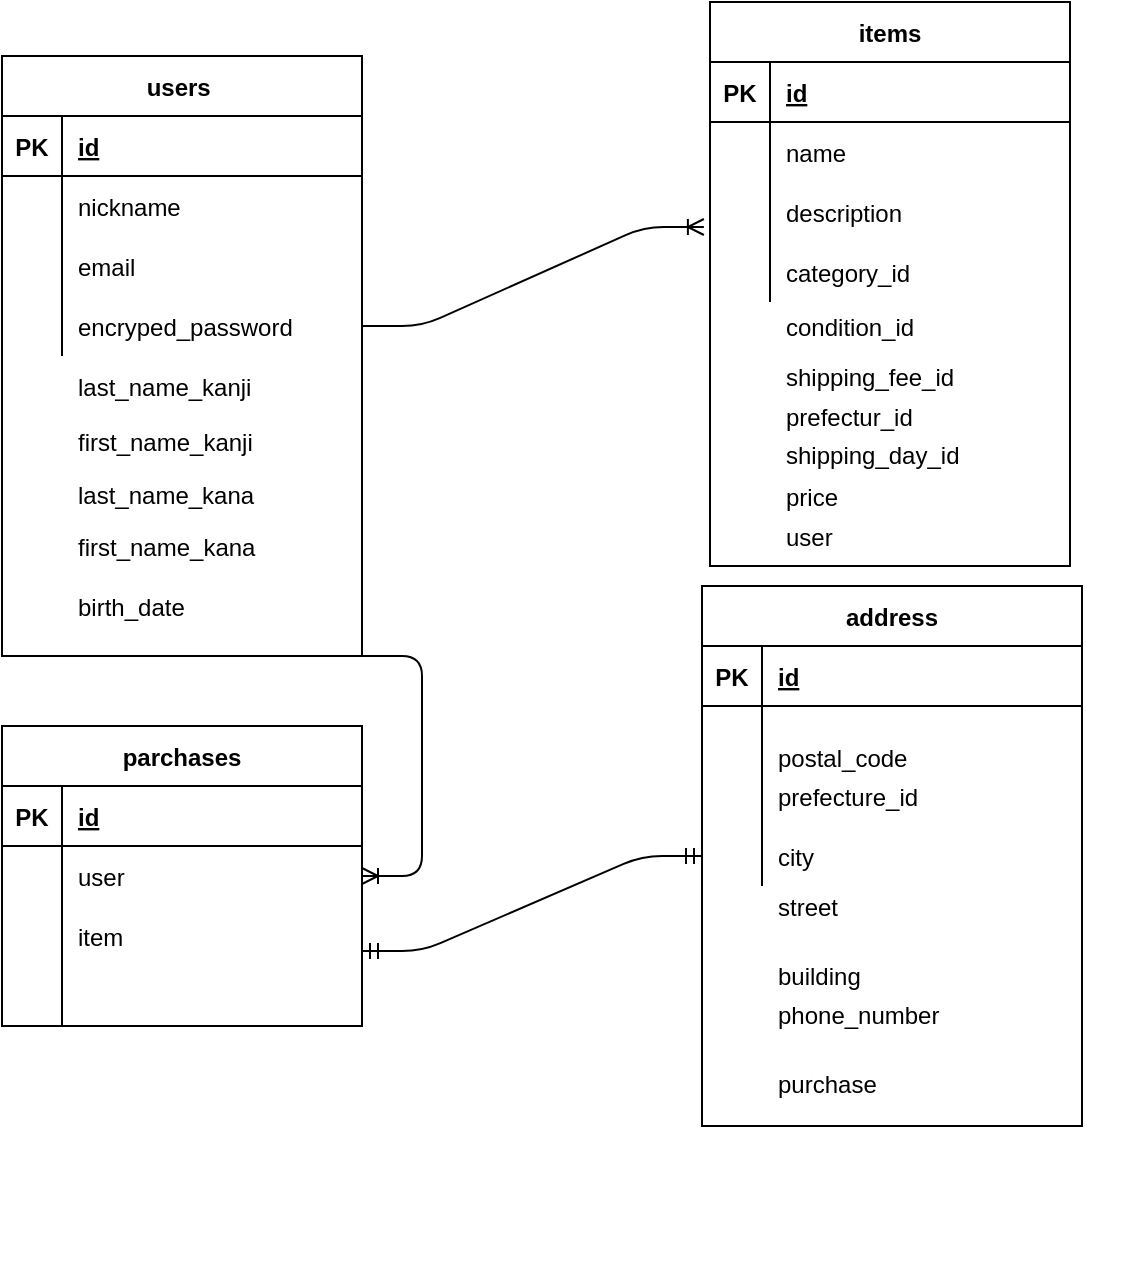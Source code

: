 <mxfile>
    <diagram id="QzKg0W-aCAbnf5n8gHCa" name="ページ1">
        <mxGraphModel dx="1188" dy="561" grid="1" gridSize="10" guides="1" tooltips="1" connect="1" arrows="1" fold="1" page="1" pageScale="1" pageWidth="827" pageHeight="1169" math="0" shadow="0">
            <root>
                <mxCell id="0"/>
                <mxCell id="1" parent="0"/>
                <mxCell id="c6RI3bk43dYXP0PyxnaF-76" value="" style="group" vertex="1" connectable="0" parent="1">
                    <mxGeometry x="60" y="105" width="190" height="615" as="geometry"/>
                </mxCell>
                <mxCell id="c6RI3bk43dYXP0PyxnaF-34" value="users " style="shape=table;startSize=30;container=1;collapsible=1;childLayout=tableLayout;fixedRows=1;rowLines=0;fontStyle=1;align=center;resizeLast=1;" vertex="1" parent="c6RI3bk43dYXP0PyxnaF-76">
                    <mxGeometry width="180" height="300" as="geometry"/>
                </mxCell>
                <mxCell id="c6RI3bk43dYXP0PyxnaF-35" value="" style="shape=tableRow;horizontal=0;startSize=0;swimlaneHead=0;swimlaneBody=0;fillColor=none;collapsible=0;dropTarget=0;points=[[0,0.5],[1,0.5]];portConstraint=eastwest;top=0;left=0;right=0;bottom=1;" vertex="1" parent="c6RI3bk43dYXP0PyxnaF-34">
                    <mxGeometry y="30" width="180" height="30" as="geometry"/>
                </mxCell>
                <mxCell id="c6RI3bk43dYXP0PyxnaF-36" value="PK" style="shape=partialRectangle;connectable=0;fillColor=none;top=0;left=0;bottom=0;right=0;fontStyle=1;overflow=hidden;" vertex="1" parent="c6RI3bk43dYXP0PyxnaF-35">
                    <mxGeometry width="30" height="30" as="geometry">
                        <mxRectangle width="30" height="30" as="alternateBounds"/>
                    </mxGeometry>
                </mxCell>
                <mxCell id="c6RI3bk43dYXP0PyxnaF-37" value="id" style="shape=partialRectangle;connectable=0;fillColor=none;top=0;left=0;bottom=0;right=0;align=left;spacingLeft=6;fontStyle=5;overflow=hidden;" vertex="1" parent="c6RI3bk43dYXP0PyxnaF-35">
                    <mxGeometry x="30" width="150" height="30" as="geometry">
                        <mxRectangle width="150" height="30" as="alternateBounds"/>
                    </mxGeometry>
                </mxCell>
                <mxCell id="c6RI3bk43dYXP0PyxnaF-38" value="" style="shape=tableRow;horizontal=0;startSize=0;swimlaneHead=0;swimlaneBody=0;fillColor=none;collapsible=0;dropTarget=0;points=[[0,0.5],[1,0.5]];portConstraint=eastwest;top=0;left=0;right=0;bottom=0;" vertex="1" parent="c6RI3bk43dYXP0PyxnaF-34">
                    <mxGeometry y="60" width="180" height="30" as="geometry"/>
                </mxCell>
                <mxCell id="c6RI3bk43dYXP0PyxnaF-39" value="" style="shape=partialRectangle;connectable=0;fillColor=none;top=0;left=0;bottom=0;right=0;editable=1;overflow=hidden;" vertex="1" parent="c6RI3bk43dYXP0PyxnaF-38">
                    <mxGeometry width="30" height="30" as="geometry">
                        <mxRectangle width="30" height="30" as="alternateBounds"/>
                    </mxGeometry>
                </mxCell>
                <mxCell id="c6RI3bk43dYXP0PyxnaF-40" value="nickname   " style="shape=partialRectangle;connectable=0;fillColor=none;top=0;left=0;bottom=0;right=0;align=left;spacingLeft=6;overflow=hidden;" vertex="1" parent="c6RI3bk43dYXP0PyxnaF-38">
                    <mxGeometry x="30" width="150" height="30" as="geometry">
                        <mxRectangle width="150" height="30" as="alternateBounds"/>
                    </mxGeometry>
                </mxCell>
                <mxCell id="c6RI3bk43dYXP0PyxnaF-41" value="" style="shape=tableRow;horizontal=0;startSize=0;swimlaneHead=0;swimlaneBody=0;fillColor=none;collapsible=0;dropTarget=0;points=[[0,0.5],[1,0.5]];portConstraint=eastwest;top=0;left=0;right=0;bottom=0;" vertex="1" parent="c6RI3bk43dYXP0PyxnaF-34">
                    <mxGeometry y="90" width="180" height="30" as="geometry"/>
                </mxCell>
                <mxCell id="c6RI3bk43dYXP0PyxnaF-42" value="" style="shape=partialRectangle;connectable=0;fillColor=none;top=0;left=0;bottom=0;right=0;editable=1;overflow=hidden;" vertex="1" parent="c6RI3bk43dYXP0PyxnaF-41">
                    <mxGeometry width="30" height="30" as="geometry">
                        <mxRectangle width="30" height="30" as="alternateBounds"/>
                    </mxGeometry>
                </mxCell>
                <mxCell id="c6RI3bk43dYXP0PyxnaF-43" value="email" style="shape=partialRectangle;connectable=0;fillColor=none;top=0;left=0;bottom=0;right=0;align=left;spacingLeft=6;overflow=hidden;" vertex="1" parent="c6RI3bk43dYXP0PyxnaF-41">
                    <mxGeometry x="30" width="150" height="30" as="geometry">
                        <mxRectangle width="150" height="30" as="alternateBounds"/>
                    </mxGeometry>
                </mxCell>
                <mxCell id="c6RI3bk43dYXP0PyxnaF-44" value="" style="shape=tableRow;horizontal=0;startSize=0;swimlaneHead=0;swimlaneBody=0;fillColor=none;collapsible=0;dropTarget=0;points=[[0,0.5],[1,0.5]];portConstraint=eastwest;top=0;left=0;right=0;bottom=0;" vertex="1" parent="c6RI3bk43dYXP0PyxnaF-34">
                    <mxGeometry y="120" width="180" height="30" as="geometry"/>
                </mxCell>
                <mxCell id="c6RI3bk43dYXP0PyxnaF-45" value="" style="shape=partialRectangle;connectable=0;fillColor=none;top=0;left=0;bottom=0;right=0;editable=1;overflow=hidden;" vertex="1" parent="c6RI3bk43dYXP0PyxnaF-44">
                    <mxGeometry width="30" height="30" as="geometry">
                        <mxRectangle width="30" height="30" as="alternateBounds"/>
                    </mxGeometry>
                </mxCell>
                <mxCell id="c6RI3bk43dYXP0PyxnaF-46" value="encryped_password" style="shape=partialRectangle;connectable=0;fillColor=none;top=0;left=0;bottom=0;right=0;align=left;spacingLeft=6;overflow=hidden;" vertex="1" parent="c6RI3bk43dYXP0PyxnaF-44">
                    <mxGeometry x="30" width="150" height="30" as="geometry">
                        <mxRectangle width="150" height="30" as="alternateBounds"/>
                    </mxGeometry>
                </mxCell>
                <mxCell id="c6RI3bk43dYXP0PyxnaF-73" value="last_name_kanji" style="shape=partialRectangle;connectable=0;fillColor=none;top=0;left=0;bottom=0;right=0;align=left;spacingLeft=6;overflow=hidden;" vertex="1" parent="c6RI3bk43dYXP0PyxnaF-76">
                    <mxGeometry x="30" y="144.998" width="150" height="39.828" as="geometry">
                        <mxRectangle width="150" height="30" as="alternateBounds"/>
                    </mxGeometry>
                </mxCell>
                <mxCell id="c6RI3bk43dYXP0PyxnaF-74" value="" style="shape=partialRectangle;connectable=0;fillColor=none;top=0;left=0;bottom=0;right=0;align=left;spacingLeft=6;overflow=hidden;" vertex="1" parent="c6RI3bk43dYXP0PyxnaF-76">
                    <mxGeometry x="30" y="238.966" width="150" height="39.828" as="geometry">
                        <mxRectangle width="150" height="30" as="alternateBounds"/>
                    </mxGeometry>
                </mxCell>
                <mxCell id="c6RI3bk43dYXP0PyxnaF-116" value="last_name_kana" style="shape=partialRectangle;connectable=0;fillColor=none;top=0;left=0;bottom=0;right=0;align=left;spacingLeft=6;overflow=hidden;" vertex="1" parent="c6RI3bk43dYXP0PyxnaF-76">
                    <mxGeometry x="30" y="199.136" width="150" height="39.828" as="geometry">
                        <mxRectangle width="150" height="30" as="alternateBounds"/>
                    </mxGeometry>
                </mxCell>
                <mxCell id="c6RI3bk43dYXP0PyxnaF-117" value="birth_date" style="shape=partialRectangle;connectable=0;fillColor=none;top=0;left=0;bottom=0;right=0;align=left;spacingLeft=6;overflow=hidden;" vertex="1" parent="c6RI3bk43dYXP0PyxnaF-76">
                    <mxGeometry x="30" y="255.003" width="150" height="39.828" as="geometry">
                        <mxRectangle width="150" height="30" as="alternateBounds"/>
                    </mxGeometry>
                </mxCell>
                <mxCell id="c6RI3bk43dYXP0PyxnaF-128" value="first_name_kanji" style="shape=partialRectangle;connectable=0;fillColor=none;top=0;left=0;bottom=0;right=0;align=left;spacingLeft=6;overflow=hidden;" vertex="1" parent="c6RI3bk43dYXP0PyxnaF-76">
                    <mxGeometry x="30" y="172.588" width="150" height="39.828" as="geometry">
                        <mxRectangle width="150" height="30" as="alternateBounds"/>
                    </mxGeometry>
                </mxCell>
                <mxCell id="c6RI3bk43dYXP0PyxnaF-129" value="first_name_kana" style="shape=partialRectangle;connectable=0;fillColor=none;top=0;left=0;bottom=0;right=0;align=left;spacingLeft=6;overflow=hidden;" vertex="1" parent="c6RI3bk43dYXP0PyxnaF-76">
                    <mxGeometry x="30" y="224.996" width="150" height="39.828" as="geometry">
                        <mxRectangle width="150" height="30" as="alternateBounds"/>
                    </mxGeometry>
                </mxCell>
                <mxCell id="c6RI3bk43dYXP0PyxnaF-82" value="" style="group" vertex="1" connectable="0" parent="c6RI3bk43dYXP0PyxnaF-76">
                    <mxGeometry y="335" width="180" height="280" as="geometry"/>
                </mxCell>
                <mxCell id="c6RI3bk43dYXP0PyxnaF-83" value="parchases" style="shape=table;startSize=30;container=1;collapsible=1;childLayout=tableLayout;fixedRows=1;rowLines=0;fontStyle=1;align=center;resizeLast=1;" vertex="1" parent="c6RI3bk43dYXP0PyxnaF-82">
                    <mxGeometry width="180" height="150" as="geometry"/>
                </mxCell>
                <mxCell id="c6RI3bk43dYXP0PyxnaF-84" value="" style="shape=tableRow;horizontal=0;startSize=0;swimlaneHead=0;swimlaneBody=0;fillColor=none;collapsible=0;dropTarget=0;points=[[0,0.5],[1,0.5]];portConstraint=eastwest;top=0;left=0;right=0;bottom=1;" vertex="1" parent="c6RI3bk43dYXP0PyxnaF-83">
                    <mxGeometry y="30" width="180" height="30" as="geometry"/>
                </mxCell>
                <mxCell id="c6RI3bk43dYXP0PyxnaF-85" value="PK" style="shape=partialRectangle;connectable=0;fillColor=none;top=0;left=0;bottom=0;right=0;fontStyle=1;overflow=hidden;" vertex="1" parent="c6RI3bk43dYXP0PyxnaF-84">
                    <mxGeometry width="30" height="30" as="geometry">
                        <mxRectangle width="30" height="30" as="alternateBounds"/>
                    </mxGeometry>
                </mxCell>
                <mxCell id="c6RI3bk43dYXP0PyxnaF-86" value="id" style="shape=partialRectangle;connectable=0;fillColor=none;top=0;left=0;bottom=0;right=0;align=left;spacingLeft=6;fontStyle=5;overflow=hidden;" vertex="1" parent="c6RI3bk43dYXP0PyxnaF-84">
                    <mxGeometry x="30" width="150" height="30" as="geometry">
                        <mxRectangle width="150" height="30" as="alternateBounds"/>
                    </mxGeometry>
                </mxCell>
                <mxCell id="c6RI3bk43dYXP0PyxnaF-87" value="" style="shape=tableRow;horizontal=0;startSize=0;swimlaneHead=0;swimlaneBody=0;fillColor=none;collapsible=0;dropTarget=0;points=[[0,0.5],[1,0.5]];portConstraint=eastwest;top=0;left=0;right=0;bottom=0;" vertex="1" parent="c6RI3bk43dYXP0PyxnaF-83">
                    <mxGeometry y="60" width="180" height="30" as="geometry"/>
                </mxCell>
                <mxCell id="c6RI3bk43dYXP0PyxnaF-88" value="" style="shape=partialRectangle;connectable=0;fillColor=none;top=0;left=0;bottom=0;right=0;editable=1;overflow=hidden;" vertex="1" parent="c6RI3bk43dYXP0PyxnaF-87">
                    <mxGeometry width="30" height="30" as="geometry">
                        <mxRectangle width="30" height="30" as="alternateBounds"/>
                    </mxGeometry>
                </mxCell>
                <mxCell id="c6RI3bk43dYXP0PyxnaF-89" value="user" style="shape=partialRectangle;connectable=0;fillColor=none;top=0;left=0;bottom=0;right=0;align=left;spacingLeft=6;overflow=hidden;" vertex="1" parent="c6RI3bk43dYXP0PyxnaF-87">
                    <mxGeometry x="30" width="150" height="30" as="geometry">
                        <mxRectangle width="150" height="30" as="alternateBounds"/>
                    </mxGeometry>
                </mxCell>
                <mxCell id="c6RI3bk43dYXP0PyxnaF-90" value="" style="shape=tableRow;horizontal=0;startSize=0;swimlaneHead=0;swimlaneBody=0;fillColor=none;collapsible=0;dropTarget=0;points=[[0,0.5],[1,0.5]];portConstraint=eastwest;top=0;left=0;right=0;bottom=0;" vertex="1" parent="c6RI3bk43dYXP0PyxnaF-83">
                    <mxGeometry y="90" width="180" height="30" as="geometry"/>
                </mxCell>
                <mxCell id="c6RI3bk43dYXP0PyxnaF-91" value="" style="shape=partialRectangle;connectable=0;fillColor=none;top=0;left=0;bottom=0;right=0;editable=1;overflow=hidden;" vertex="1" parent="c6RI3bk43dYXP0PyxnaF-90">
                    <mxGeometry width="30" height="30" as="geometry">
                        <mxRectangle width="30" height="30" as="alternateBounds"/>
                    </mxGeometry>
                </mxCell>
                <mxCell id="c6RI3bk43dYXP0PyxnaF-92" value="item" style="shape=partialRectangle;connectable=0;fillColor=none;top=0;left=0;bottom=0;right=0;align=left;spacingLeft=6;overflow=hidden;" vertex="1" parent="c6RI3bk43dYXP0PyxnaF-90">
                    <mxGeometry x="30" width="150" height="30" as="geometry">
                        <mxRectangle width="150" height="30" as="alternateBounds"/>
                    </mxGeometry>
                </mxCell>
                <mxCell id="c6RI3bk43dYXP0PyxnaF-93" value="" style="shape=tableRow;horizontal=0;startSize=0;swimlaneHead=0;swimlaneBody=0;fillColor=none;collapsible=0;dropTarget=0;points=[[0,0.5],[1,0.5]];portConstraint=eastwest;top=0;left=0;right=0;bottom=0;" vertex="1" parent="c6RI3bk43dYXP0PyxnaF-83">
                    <mxGeometry y="120" width="180" height="30" as="geometry"/>
                </mxCell>
                <mxCell id="c6RI3bk43dYXP0PyxnaF-94" value="" style="shape=partialRectangle;connectable=0;fillColor=none;top=0;left=0;bottom=0;right=0;editable=1;overflow=hidden;" vertex="1" parent="c6RI3bk43dYXP0PyxnaF-93">
                    <mxGeometry width="30" height="30" as="geometry">
                        <mxRectangle width="30" height="30" as="alternateBounds"/>
                    </mxGeometry>
                </mxCell>
                <mxCell id="c6RI3bk43dYXP0PyxnaF-95" value="" style="shape=partialRectangle;connectable=0;fillColor=none;top=0;left=0;bottom=0;right=0;align=left;spacingLeft=6;overflow=hidden;" vertex="1" parent="c6RI3bk43dYXP0PyxnaF-93">
                    <mxGeometry x="30" width="150" height="30" as="geometry">
                        <mxRectangle width="150" height="30" as="alternateBounds"/>
                    </mxGeometry>
                </mxCell>
                <mxCell id="c6RI3bk43dYXP0PyxnaF-96" value="" style="shape=partialRectangle;connectable=0;fillColor=none;top=0;left=0;bottom=0;right=0;align=left;spacingLeft=6;overflow=hidden;" vertex="1" parent="c6RI3bk43dYXP0PyxnaF-82">
                    <mxGeometry x="30" y="145" width="150" height="30" as="geometry">
                        <mxRectangle width="150" height="30" as="alternateBounds"/>
                    </mxGeometry>
                </mxCell>
                <mxCell id="c6RI3bk43dYXP0PyxnaF-125" value="" style="edgeStyle=entityRelationEdgeStyle;fontSize=12;html=1;endArrow=ERoneToMany;exitX=1;exitY=1;exitDx=0;exitDy=0;" edge="1" parent="c6RI3bk43dYXP0PyxnaF-76" source="c6RI3bk43dYXP0PyxnaF-34" target="c6RI3bk43dYXP0PyxnaF-83">
                    <mxGeometry width="100" height="100" relative="1" as="geometry">
                        <mxPoint x="100" y="235" as="sourcePoint"/>
                        <mxPoint x="-20" y="435" as="targetPoint"/>
                    </mxGeometry>
                </mxCell>
                <mxCell id="c6RI3bk43dYXP0PyxnaF-78" value="" style="shape=partialRectangle;connectable=0;fillColor=none;top=0;left=0;bottom=0;right=0;align=left;spacingLeft=6;overflow=hidden;" vertex="1" parent="1">
                    <mxGeometry x="310" y="320" width="150" height="30" as="geometry">
                        <mxRectangle width="150" height="30" as="alternateBounds"/>
                    </mxGeometry>
                </mxCell>
                <mxCell id="c6RI3bk43dYXP0PyxnaF-81" value="" style="group" vertex="1" connectable="0" parent="1">
                    <mxGeometry x="414" y="80" width="180" height="290" as="geometry"/>
                </mxCell>
                <mxCell id="c6RI3bk43dYXP0PyxnaF-77" value="condition_id" style="shape=partialRectangle;connectable=0;fillColor=none;top=0;left=0;bottom=0;right=0;align=left;spacingLeft=6;overflow=hidden;" vertex="1" parent="c6RI3bk43dYXP0PyxnaF-81">
                    <mxGeometry x="30" y="145" width="150" height="30" as="geometry">
                        <mxRectangle width="150" height="30" as="alternateBounds"/>
                    </mxGeometry>
                </mxCell>
                <mxCell id="c6RI3bk43dYXP0PyxnaF-79" value="price" style="shape=partialRectangle;connectable=0;fillColor=none;top=0;left=0;bottom=0;right=0;align=left;spacingLeft=6;overflow=hidden;" vertex="1" parent="c6RI3bk43dYXP0PyxnaF-81">
                    <mxGeometry x="30" y="230" width="150" height="30" as="geometry">
                        <mxRectangle width="150" height="30" as="alternateBounds"/>
                    </mxGeometry>
                </mxCell>
                <mxCell id="c6RI3bk43dYXP0PyxnaF-80" value="user" style="shape=partialRectangle;connectable=0;fillColor=none;top=0;left=0;bottom=0;right=0;align=left;spacingLeft=6;overflow=hidden;" vertex="1" parent="c6RI3bk43dYXP0PyxnaF-81">
                    <mxGeometry x="30" y="250" width="150" height="30" as="geometry">
                        <mxRectangle width="150" height="30" as="alternateBounds"/>
                    </mxGeometry>
                </mxCell>
                <mxCell id="c6RI3bk43dYXP0PyxnaF-120" value="" style="shape=partialRectangle;connectable=0;fillColor=none;top=0;left=0;bottom=0;right=0;align=left;spacingLeft=6;overflow=hidden;" vertex="1" parent="c6RI3bk43dYXP0PyxnaF-81">
                    <mxGeometry x="-94" y="260" width="150" height="30" as="geometry">
                        <mxRectangle width="150" height="30" as="alternateBounds"/>
                    </mxGeometry>
                </mxCell>
                <mxCell id="c6RI3bk43dYXP0PyxnaF-130" value="shipping_fee_id" style="shape=partialRectangle;connectable=0;fillColor=none;top=0;left=0;bottom=0;right=0;align=left;spacingLeft=6;overflow=hidden;" vertex="1" parent="c6RI3bk43dYXP0PyxnaF-81">
                    <mxGeometry x="30" y="170" width="150" height="30" as="geometry">
                        <mxRectangle width="150" height="30" as="alternateBounds"/>
                    </mxGeometry>
                </mxCell>
                <mxCell id="c6RI3bk43dYXP0PyxnaF-131" value="prefectur_id" style="shape=partialRectangle;connectable=0;fillColor=none;top=0;left=0;bottom=0;right=0;align=left;spacingLeft=6;overflow=hidden;" vertex="1" parent="c6RI3bk43dYXP0PyxnaF-81">
                    <mxGeometry x="30" y="190" width="150" height="30" as="geometry">
                        <mxRectangle width="150" height="30" as="alternateBounds"/>
                    </mxGeometry>
                </mxCell>
                <mxCell id="c6RI3bk43dYXP0PyxnaF-99" value="" style="group" vertex="1" connectable="0" parent="1">
                    <mxGeometry x="410" y="370" width="210" height="320" as="geometry"/>
                </mxCell>
                <mxCell id="c6RI3bk43dYXP0PyxnaF-100" value="address" style="shape=table;startSize=30;container=1;collapsible=1;childLayout=tableLayout;fixedRows=1;rowLines=0;fontStyle=1;align=center;resizeLast=1;" vertex="1" parent="c6RI3bk43dYXP0PyxnaF-99">
                    <mxGeometry width="190" height="270" as="geometry"/>
                </mxCell>
                <mxCell id="c6RI3bk43dYXP0PyxnaF-101" value="" style="shape=tableRow;horizontal=0;startSize=0;swimlaneHead=0;swimlaneBody=0;fillColor=none;collapsible=0;dropTarget=0;points=[[0,0.5],[1,0.5]];portConstraint=eastwest;top=0;left=0;right=0;bottom=1;" vertex="1" parent="c6RI3bk43dYXP0PyxnaF-100">
                    <mxGeometry y="30" width="190" height="30" as="geometry"/>
                </mxCell>
                <mxCell id="c6RI3bk43dYXP0PyxnaF-102" value="PK" style="shape=partialRectangle;connectable=0;fillColor=none;top=0;left=0;bottom=0;right=0;fontStyle=1;overflow=hidden;" vertex="1" parent="c6RI3bk43dYXP0PyxnaF-101">
                    <mxGeometry width="30" height="30" as="geometry">
                        <mxRectangle width="30" height="30" as="alternateBounds"/>
                    </mxGeometry>
                </mxCell>
                <mxCell id="c6RI3bk43dYXP0PyxnaF-103" value="id" style="shape=partialRectangle;connectable=0;fillColor=none;top=0;left=0;bottom=0;right=0;align=left;spacingLeft=6;fontStyle=5;overflow=hidden;" vertex="1" parent="c6RI3bk43dYXP0PyxnaF-101">
                    <mxGeometry x="30" width="160" height="30" as="geometry">
                        <mxRectangle width="160" height="30" as="alternateBounds"/>
                    </mxGeometry>
                </mxCell>
                <mxCell id="c6RI3bk43dYXP0PyxnaF-107" value="" style="shape=tableRow;horizontal=0;startSize=0;swimlaneHead=0;swimlaneBody=0;fillColor=none;collapsible=0;dropTarget=0;points=[[0,0.5],[1,0.5]];portConstraint=eastwest;top=0;left=0;right=0;bottom=0;" vertex="1" parent="c6RI3bk43dYXP0PyxnaF-100">
                    <mxGeometry y="60" width="190" height="30" as="geometry"/>
                </mxCell>
                <mxCell id="c6RI3bk43dYXP0PyxnaF-108" value="" style="shape=partialRectangle;connectable=0;fillColor=none;top=0;left=0;bottom=0;right=0;editable=1;overflow=hidden;" vertex="1" parent="c6RI3bk43dYXP0PyxnaF-107">
                    <mxGeometry width="30" height="30" as="geometry">
                        <mxRectangle width="30" height="30" as="alternateBounds"/>
                    </mxGeometry>
                </mxCell>
                <mxCell id="c6RI3bk43dYXP0PyxnaF-109" value="" style="shape=partialRectangle;connectable=0;fillColor=none;top=0;left=0;bottom=0;right=0;align=left;spacingLeft=6;overflow=hidden;" vertex="1" parent="c6RI3bk43dYXP0PyxnaF-107">
                    <mxGeometry x="30" width="160" height="30" as="geometry">
                        <mxRectangle width="160" height="30" as="alternateBounds"/>
                    </mxGeometry>
                </mxCell>
                <mxCell id="c6RI3bk43dYXP0PyxnaF-110" value="" style="shape=tableRow;horizontal=0;startSize=0;swimlaneHead=0;swimlaneBody=0;fillColor=none;collapsible=0;dropTarget=0;points=[[0,0.5],[1,0.5]];portConstraint=eastwest;top=0;left=0;right=0;bottom=0;" vertex="1" parent="c6RI3bk43dYXP0PyxnaF-100">
                    <mxGeometry y="90" width="190" height="30" as="geometry"/>
                </mxCell>
                <mxCell id="c6RI3bk43dYXP0PyxnaF-111" value="" style="shape=partialRectangle;connectable=0;fillColor=none;top=0;left=0;bottom=0;right=0;editable=1;overflow=hidden;" vertex="1" parent="c6RI3bk43dYXP0PyxnaF-110">
                    <mxGeometry width="30" height="30" as="geometry">
                        <mxRectangle width="30" height="30" as="alternateBounds"/>
                    </mxGeometry>
                </mxCell>
                <mxCell id="c6RI3bk43dYXP0PyxnaF-112" value="prefecture_id" style="shape=partialRectangle;connectable=0;fillColor=none;top=0;left=0;bottom=0;right=0;align=left;spacingLeft=6;overflow=hidden;" vertex="1" parent="c6RI3bk43dYXP0PyxnaF-110">
                    <mxGeometry x="30" width="160" height="30" as="geometry">
                        <mxRectangle width="160" height="30" as="alternateBounds"/>
                    </mxGeometry>
                </mxCell>
                <mxCell id="c6RI3bk43dYXP0PyxnaF-104" value="" style="shape=tableRow;horizontal=0;startSize=0;swimlaneHead=0;swimlaneBody=0;fillColor=none;collapsible=0;dropTarget=0;points=[[0,0.5],[1,0.5]];portConstraint=eastwest;top=0;left=0;right=0;bottom=0;" vertex="1" parent="c6RI3bk43dYXP0PyxnaF-100">
                    <mxGeometry y="120" width="190" height="30" as="geometry"/>
                </mxCell>
                <mxCell id="c6RI3bk43dYXP0PyxnaF-105" value="" style="shape=partialRectangle;connectable=0;fillColor=none;top=0;left=0;bottom=0;right=0;editable=1;overflow=hidden;" vertex="1" parent="c6RI3bk43dYXP0PyxnaF-104">
                    <mxGeometry width="30" height="30" as="geometry">
                        <mxRectangle width="30" height="30" as="alternateBounds"/>
                    </mxGeometry>
                </mxCell>
                <mxCell id="c6RI3bk43dYXP0PyxnaF-106" value="city" style="shape=partialRectangle;connectable=0;fillColor=none;top=0;left=0;bottom=0;right=0;align=left;spacingLeft=6;overflow=hidden;" vertex="1" parent="c6RI3bk43dYXP0PyxnaF-104">
                    <mxGeometry x="30" width="160" height="30" as="geometry">
                        <mxRectangle width="160" height="30" as="alternateBounds"/>
                    </mxGeometry>
                </mxCell>
                <mxCell id="c6RI3bk43dYXP0PyxnaF-113" value="postal_code" style="shape=partialRectangle;connectable=0;fillColor=none;top=0;left=0;bottom=0;right=0;align=left;spacingLeft=6;overflow=hidden;" vertex="1" parent="c6RI3bk43dYXP0PyxnaF-99">
                    <mxGeometry x="30" y="68.571" width="150" height="34.286" as="geometry">
                        <mxRectangle width="150" height="30" as="alternateBounds"/>
                    </mxGeometry>
                </mxCell>
                <mxCell id="c6RI3bk43dYXP0PyxnaF-114" value="street" style="shape=partialRectangle;connectable=0;fillColor=none;top=0;left=0;bottom=0;right=0;align=left;spacingLeft=6;overflow=hidden;" vertex="1" parent="c6RI3bk43dYXP0PyxnaF-99">
                    <mxGeometry x="30" y="142.859" width="150" height="34.286" as="geometry">
                        <mxRectangle width="150" height="30" as="alternateBounds"/>
                    </mxGeometry>
                </mxCell>
                <mxCell id="c6RI3bk43dYXP0PyxnaF-115" value="building" style="shape=partialRectangle;connectable=0;fillColor=none;top=0;left=0;bottom=0;right=0;align=left;spacingLeft=6;overflow=hidden;" vertex="1" parent="c6RI3bk43dYXP0PyxnaF-99">
                    <mxGeometry x="30" y="177.149" width="150" height="34.286" as="geometry">
                        <mxRectangle width="150" height="30" as="alternateBounds"/>
                    </mxGeometry>
                </mxCell>
                <mxCell id="c6RI3bk43dYXP0PyxnaF-118" value="phone_number" style="shape=partialRectangle;connectable=0;fillColor=none;top=0;left=0;bottom=0;right=0;align=left;spacingLeft=6;overflow=hidden;" vertex="1" parent="c6RI3bk43dYXP0PyxnaF-99">
                    <mxGeometry x="30" y="197" width="150" height="34.286" as="geometry">
                        <mxRectangle width="150" height="30" as="alternateBounds"/>
                    </mxGeometry>
                </mxCell>
                <mxCell id="c6RI3bk43dYXP0PyxnaF-119" value="purchase" style="shape=partialRectangle;connectable=0;fillColor=none;top=0;left=0;bottom=0;right=0;align=left;spacingLeft=6;overflow=hidden;" vertex="1" parent="c6RI3bk43dYXP0PyxnaF-99">
                    <mxGeometry x="30" y="231.286" width="150" height="34.286" as="geometry">
                        <mxRectangle width="150" height="30" as="alternateBounds"/>
                    </mxGeometry>
                </mxCell>
                <mxCell id="c6RI3bk43dYXP0PyxnaF-123" value="" style="edgeStyle=entityRelationEdgeStyle;fontSize=12;html=1;endArrow=ERoneToMany;exitX=1;exitY=0.5;exitDx=0;exitDy=0;entryX=-0.017;entryY=0.75;entryDx=0;entryDy=0;entryPerimeter=0;" edge="1" parent="1" source="c6RI3bk43dYXP0PyxnaF-44" target="c6RI3bk43dYXP0PyxnaF-28">
                    <mxGeometry width="100" height="100" relative="1" as="geometry">
                        <mxPoint x="280" y="310" as="sourcePoint"/>
                        <mxPoint x="370" y="550" as="targetPoint"/>
                    </mxGeometry>
                </mxCell>
                <mxCell id="c6RI3bk43dYXP0PyxnaF-127" value="" style="edgeStyle=entityRelationEdgeStyle;fontSize=12;html=1;endArrow=ERmandOne;startArrow=ERmandOne;exitX=1;exitY=0.75;exitDx=0;exitDy=0;entryX=0;entryY=0.5;entryDx=0;entryDy=0;" edge="1" parent="1" source="c6RI3bk43dYXP0PyxnaF-83" target="c6RI3bk43dYXP0PyxnaF-104">
                    <mxGeometry width="100" height="100" relative="1" as="geometry">
                        <mxPoint x="240" y="670" as="sourcePoint"/>
                        <mxPoint x="340" y="330" as="targetPoint"/>
                    </mxGeometry>
                </mxCell>
                <mxCell id="c6RI3bk43dYXP0PyxnaF-21" value="items" style="shape=table;startSize=30;container=1;collapsible=1;childLayout=tableLayout;fixedRows=1;rowLines=0;fontStyle=1;align=center;resizeLast=1;" vertex="1" parent="1">
                    <mxGeometry x="414" y="78" width="180" height="282" as="geometry"/>
                </mxCell>
                <mxCell id="c6RI3bk43dYXP0PyxnaF-22" value="" style="shape=tableRow;horizontal=0;startSize=0;swimlaneHead=0;swimlaneBody=0;fillColor=none;collapsible=0;dropTarget=0;points=[[0,0.5],[1,0.5]];portConstraint=eastwest;top=0;left=0;right=0;bottom=1;" vertex="1" parent="c6RI3bk43dYXP0PyxnaF-21">
                    <mxGeometry y="30" width="180" height="30" as="geometry"/>
                </mxCell>
                <mxCell id="c6RI3bk43dYXP0PyxnaF-23" value="PK" style="shape=partialRectangle;connectable=0;fillColor=none;top=0;left=0;bottom=0;right=0;fontStyle=1;overflow=hidden;" vertex="1" parent="c6RI3bk43dYXP0PyxnaF-22">
                    <mxGeometry width="30" height="30" as="geometry">
                        <mxRectangle width="30" height="30" as="alternateBounds"/>
                    </mxGeometry>
                </mxCell>
                <mxCell id="c6RI3bk43dYXP0PyxnaF-24" value="id" style="shape=partialRectangle;connectable=0;fillColor=none;top=0;left=0;bottom=0;right=0;align=left;spacingLeft=6;fontStyle=5;overflow=hidden;" vertex="1" parent="c6RI3bk43dYXP0PyxnaF-22">
                    <mxGeometry x="30" width="150" height="30" as="geometry">
                        <mxRectangle width="150" height="30" as="alternateBounds"/>
                    </mxGeometry>
                </mxCell>
                <mxCell id="c6RI3bk43dYXP0PyxnaF-25" value="" style="shape=tableRow;horizontal=0;startSize=0;swimlaneHead=0;swimlaneBody=0;fillColor=none;collapsible=0;dropTarget=0;points=[[0,0.5],[1,0.5]];portConstraint=eastwest;top=0;left=0;right=0;bottom=0;" vertex="1" parent="c6RI3bk43dYXP0PyxnaF-21">
                    <mxGeometry y="60" width="180" height="30" as="geometry"/>
                </mxCell>
                <mxCell id="c6RI3bk43dYXP0PyxnaF-26" value="" style="shape=partialRectangle;connectable=0;fillColor=none;top=0;left=0;bottom=0;right=0;editable=1;overflow=hidden;" vertex="1" parent="c6RI3bk43dYXP0PyxnaF-25">
                    <mxGeometry width="30" height="30" as="geometry">
                        <mxRectangle width="30" height="30" as="alternateBounds"/>
                    </mxGeometry>
                </mxCell>
                <mxCell id="c6RI3bk43dYXP0PyxnaF-27" value="name" style="shape=partialRectangle;connectable=0;fillColor=none;top=0;left=0;bottom=0;right=0;align=left;spacingLeft=6;overflow=hidden;" vertex="1" parent="c6RI3bk43dYXP0PyxnaF-25">
                    <mxGeometry x="30" width="150" height="30" as="geometry">
                        <mxRectangle width="150" height="30" as="alternateBounds"/>
                    </mxGeometry>
                </mxCell>
                <mxCell id="c6RI3bk43dYXP0PyxnaF-28" value="" style="shape=tableRow;horizontal=0;startSize=0;swimlaneHead=0;swimlaneBody=0;fillColor=none;collapsible=0;dropTarget=0;points=[[0,0.5],[1,0.5]];portConstraint=eastwest;top=0;left=0;right=0;bottom=0;" vertex="1" parent="c6RI3bk43dYXP0PyxnaF-21">
                    <mxGeometry y="90" width="180" height="30" as="geometry"/>
                </mxCell>
                <mxCell id="c6RI3bk43dYXP0PyxnaF-29" value="" style="shape=partialRectangle;connectable=0;fillColor=none;top=0;left=0;bottom=0;right=0;editable=1;overflow=hidden;" vertex="1" parent="c6RI3bk43dYXP0PyxnaF-28">
                    <mxGeometry width="30" height="30" as="geometry">
                        <mxRectangle width="30" height="30" as="alternateBounds"/>
                    </mxGeometry>
                </mxCell>
                <mxCell id="c6RI3bk43dYXP0PyxnaF-30" value="description" style="shape=partialRectangle;connectable=0;fillColor=none;top=0;left=0;bottom=0;right=0;align=left;spacingLeft=6;overflow=hidden;" vertex="1" parent="c6RI3bk43dYXP0PyxnaF-28">
                    <mxGeometry x="30" width="150" height="30" as="geometry">
                        <mxRectangle width="150" height="30" as="alternateBounds"/>
                    </mxGeometry>
                </mxCell>
                <mxCell id="c6RI3bk43dYXP0PyxnaF-31" value="" style="shape=tableRow;horizontal=0;startSize=0;swimlaneHead=0;swimlaneBody=0;fillColor=none;collapsible=0;dropTarget=0;points=[[0,0.5],[1,0.5]];portConstraint=eastwest;top=0;left=0;right=0;bottom=0;" vertex="1" parent="c6RI3bk43dYXP0PyxnaF-21">
                    <mxGeometry y="120" width="180" height="30" as="geometry"/>
                </mxCell>
                <mxCell id="c6RI3bk43dYXP0PyxnaF-32" value="" style="shape=partialRectangle;connectable=0;fillColor=none;top=0;left=0;bottom=0;right=0;editable=1;overflow=hidden;" vertex="1" parent="c6RI3bk43dYXP0PyxnaF-31">
                    <mxGeometry width="30" height="30" as="geometry">
                        <mxRectangle width="30" height="30" as="alternateBounds"/>
                    </mxGeometry>
                </mxCell>
                <mxCell id="c6RI3bk43dYXP0PyxnaF-33" value="category_id" style="shape=partialRectangle;connectable=0;fillColor=none;top=0;left=0;bottom=0;right=0;align=left;spacingLeft=6;overflow=hidden;" vertex="1" parent="c6RI3bk43dYXP0PyxnaF-31">
                    <mxGeometry x="30" width="150" height="30" as="geometry">
                        <mxRectangle width="150" height="30" as="alternateBounds"/>
                    </mxGeometry>
                </mxCell>
                <mxCell id="c6RI3bk43dYXP0PyxnaF-132" value="shipping_day_id" style="shape=partialRectangle;connectable=0;fillColor=none;top=0;left=0;bottom=0;right=0;align=left;spacingLeft=6;overflow=hidden;" vertex="1" parent="1">
                    <mxGeometry x="444" y="289" width="150" height="30" as="geometry">
                        <mxRectangle width="150" height="30" as="alternateBounds"/>
                    </mxGeometry>
                </mxCell>
            </root>
        </mxGraphModel>
    </diagram>
    <diagram id="8L4TmwVb20av1VsesdOV" name="ページ2">
        <mxGraphModel dx="595" dy="515" grid="1" gridSize="10" guides="1" tooltips="1" connect="1" arrows="1" fold="1" page="1" pageScale="1" pageWidth="827" pageHeight="1169" math="0" shadow="0">
            <root>
                <mxCell id="0"/>
                <mxCell id="1" parent="0"/>
            </root>
        </mxGraphModel>
    </diagram>
</mxfile>